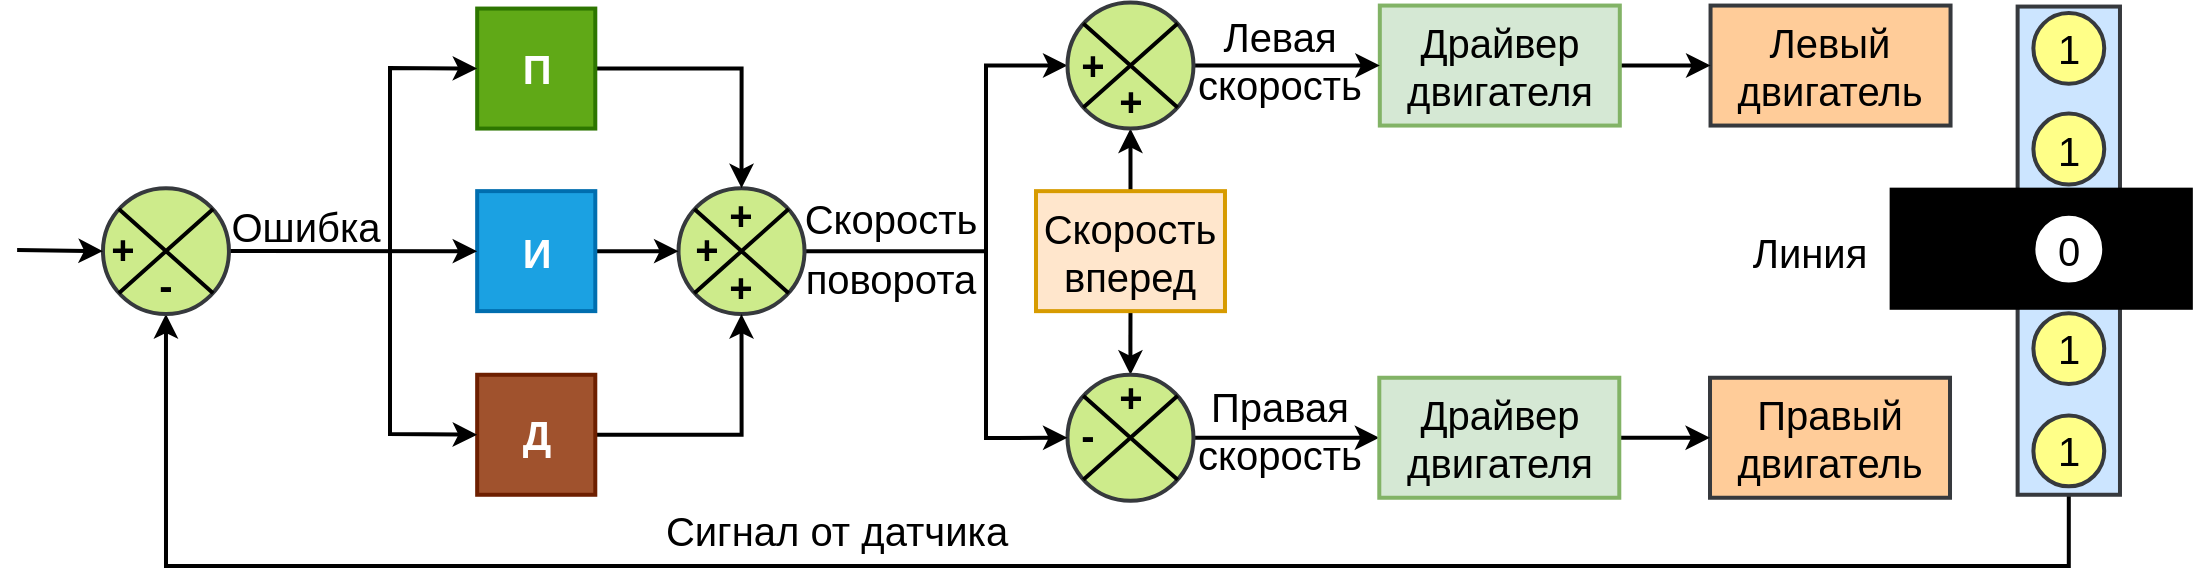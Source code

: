 <mxfile version="21.2.1" type="device">
  <diagram name="Page-1" id="Cj-V_x_v1ogrPbI0qBQC">
    <mxGraphModel dx="1404" dy="806" grid="1" gridSize="3.937" guides="1" tooltips="1" connect="1" arrows="1" fold="1" page="1" pageScale="1" pageWidth="1169" pageHeight="827" math="0" shadow="0">
      <root>
        <mxCell id="0" />
        <mxCell id="1" parent="0" />
        <mxCell id="K9fVvHNabTRs05VX11cJ-32" style="edgeStyle=orthogonalEdgeStyle;rounded=0;orthogonalLoop=1;jettySize=auto;html=1;exitX=1;exitY=0.5;exitDx=0;exitDy=0;entryX=0;entryY=0.5;entryDx=0;entryDy=0;strokeWidth=2;" parent="1" source="K9fVvHNabTRs05VX11cJ-12" target="K9fVvHNabTRs05VX11cJ-27" edge="1">
          <mxGeometry relative="1" as="geometry">
            <Array as="points">
              <mxPoint x="496" y="355" />
              <mxPoint x="496" y="262" />
            </Array>
          </mxGeometry>
        </mxCell>
        <mxCell id="K9fVvHNabTRs05VX11cJ-12" value="" style="ellipse;whiteSpace=wrap;html=1;aspect=fixed;strokeWidth=2;fillColor=#cdeb8b;strokeColor=#36393d;" parent="1" vertex="1">
          <mxGeometry x="342.26" y="323.07" width="62.99" height="62.99" as="geometry" />
        </mxCell>
        <mxCell id="K9fVvHNabTRs05VX11cJ-49" style="edgeStyle=orthogonalEdgeStyle;rounded=0;orthogonalLoop=1;jettySize=auto;html=1;exitX=0.5;exitY=1;exitDx=0;exitDy=0;entryX=0.5;entryY=1;entryDx=0;entryDy=0;strokeWidth=2;" parent="1" source="K9fVvHNabTRs05VX11cJ-8" target="K9fVvHNabTRs05VX11cJ-20" edge="1">
          <mxGeometry relative="1" as="geometry">
            <Array as="points">
              <mxPoint x="1037" y="512" />
              <mxPoint x="86" y="512" />
            </Array>
          </mxGeometry>
        </mxCell>
        <mxCell id="K9fVvHNabTRs05VX11cJ-8" value="" style="rounded=0;whiteSpace=wrap;html=1;fillColor=#cce5ff;strokeColor=#36393d;strokeWidth=2;" parent="1" vertex="1">
          <mxGeometry x="1011.81" y="232.28" width="51.18" height="244.1" as="geometry" />
        </mxCell>
        <mxCell id="K9fVvHNabTRs05VX11cJ-5" value="" style="rounded=0;whiteSpace=wrap;html=1;fillColor=#000000;strokeWidth=2;" parent="1" vertex="1">
          <mxGeometry x="948.82" y="323.83" width="149.6" height="59.06" as="geometry" />
        </mxCell>
        <mxCell id="OgcWA86P0u7zVFdbIbJ7-5" value="1" style="ellipse;whiteSpace=wrap;html=1;aspect=fixed;fontSize=20;fillColor=#ffff88;strokeColor=#36393d;strokeWidth=2;" parent="1" vertex="1">
          <mxGeometry x="1019.688" y="235.468" width="35.43" height="35.43" as="geometry" />
        </mxCell>
        <mxCell id="K9fVvHNabTRs05VX11cJ-1" value="1" style="ellipse;whiteSpace=wrap;html=1;aspect=fixed;fontSize=20;fillColor=#ffff88;strokeColor=#36393d;strokeWidth=2;" parent="1" vertex="1">
          <mxGeometry x="1019.695" y="285.795" width="35.43" height="35.43" as="geometry" />
        </mxCell>
        <mxCell id="K9fVvHNabTRs05VX11cJ-2" value="0" style="ellipse;whiteSpace=wrap;html=1;aspect=fixed;fontSize=20;strokeWidth=2;" parent="1" vertex="1">
          <mxGeometry x="1019.692" y="335.882" width="35.43" height="35.43" as="geometry" />
        </mxCell>
        <mxCell id="K9fVvHNabTRs05VX11cJ-3" value="1" style="ellipse;whiteSpace=wrap;html=1;aspect=fixed;fontSize=20;fillColor=#ffff88;strokeColor=#36393d;strokeWidth=2;" parent="1" vertex="1">
          <mxGeometry x="1019.689" y="385.569" width="35.43" height="35.43" as="geometry" />
        </mxCell>
        <mxCell id="K9fVvHNabTRs05VX11cJ-4" value="1" style="ellipse;whiteSpace=wrap;html=1;aspect=fixed;fontSize=20;fillColor=#ffff88;strokeColor=#36393d;strokeWidth=2;" parent="1" vertex="1">
          <mxGeometry x="1019.696" y="436.746" width="35.43" height="35.43" as="geometry" />
        </mxCell>
        <mxCell id="K9fVvHNabTRs05VX11cJ-6" value="&lt;font style=&quot;font-size: 20px;&quot;&gt;Левый двигатель&lt;/font&gt;" style="rounded=0;whiteSpace=wrap;html=1;fillColor=#ffcc99;strokeColor=#36393d;strokeWidth=2;" parent="1" vertex="1">
          <mxGeometry x="858.27" y="231.78" width="120" height="60" as="geometry" />
        </mxCell>
        <mxCell id="K9fVvHNabTRs05VX11cJ-7" value="&lt;font style=&quot;font-size: 20px;&quot;&gt;Правый двигатель&lt;/font&gt;" style="rounded=0;whiteSpace=wrap;html=1;fillColor=#ffcc99;strokeColor=#36393d;strokeWidth=2;" parent="1" vertex="1">
          <mxGeometry x="858.007" y="417.877" width="120" height="60" as="geometry" />
        </mxCell>
        <mxCell id="K9fVvHNabTRs05VX11cJ-48" style="edgeStyle=orthogonalEdgeStyle;rounded=0;orthogonalLoop=1;jettySize=auto;html=1;exitX=1;exitY=0.5;exitDx=0;exitDy=0;entryX=0;entryY=0.5;entryDx=0;entryDy=0;strokeWidth=2;" parent="1" source="K9fVvHNabTRs05VX11cJ-9" target="K9fVvHNabTRs05VX11cJ-6" edge="1">
          <mxGeometry relative="1" as="geometry" />
        </mxCell>
        <mxCell id="K9fVvHNabTRs05VX11cJ-9" value="&lt;font style=&quot;font-size: 20px;&quot;&gt;Драйвер двигателя&lt;/font&gt;" style="rounded=0;whiteSpace=wrap;html=1;strokeWidth=2;fillColor=#d5e8d4;strokeColor=#82b366;" parent="1" vertex="1">
          <mxGeometry x="692.91" y="231.78" width="120" height="60" as="geometry" />
        </mxCell>
        <mxCell id="K9fVvHNabTRs05VX11cJ-35" style="edgeStyle=orthogonalEdgeStyle;rounded=0;orthogonalLoop=1;jettySize=auto;html=1;exitX=0.5;exitY=0;exitDx=0;exitDy=0;entryX=0.5;entryY=1;entryDx=0;entryDy=0;strokeWidth=2;" parent="1" source="K9fVvHNabTRs05VX11cJ-10" target="K9fVvHNabTRs05VX11cJ-27" edge="1">
          <mxGeometry relative="1" as="geometry" />
        </mxCell>
        <mxCell id="K9fVvHNabTRs05VX11cJ-36" style="edgeStyle=orthogonalEdgeStyle;rounded=0;orthogonalLoop=1;jettySize=auto;html=1;exitX=0.5;exitY=1;exitDx=0;exitDy=0;strokeWidth=2;" parent="1" source="K9fVvHNabTRs05VX11cJ-10" target="K9fVvHNabTRs05VX11cJ-29" edge="1">
          <mxGeometry relative="1" as="geometry" />
        </mxCell>
        <mxCell id="K9fVvHNabTRs05VX11cJ-10" value="&lt;font style=&quot;font-size: 20px;&quot;&gt;Скорость вперед&lt;/font&gt;" style="rounded=0;whiteSpace=wrap;html=1;strokeWidth=2;fillColor=#ffe6cc;strokeColor=#d79b00;" parent="1" vertex="1">
          <mxGeometry x="521" y="324.57" width="94.49" height="60" as="geometry" />
        </mxCell>
        <mxCell id="K9fVvHNabTRs05VX11cJ-11" value="" style="shape=umlDestroy;whiteSpace=wrap;html=1;strokeWidth=2;targetShapes=umlLifeline;" parent="1" vertex="1">
          <mxGeometry x="350.17" y="333.55" width="47.17" height="42.03" as="geometry" />
        </mxCell>
        <mxCell id="K9fVvHNabTRs05VX11cJ-17" style="edgeStyle=orthogonalEdgeStyle;rounded=0;orthogonalLoop=1;jettySize=auto;html=1;exitX=1;exitY=0.5;exitDx=0;exitDy=0;entryX=0.5;entryY=0;entryDx=0;entryDy=0;strokeWidth=2;" parent="1" source="K9fVvHNabTRs05VX11cJ-13" target="K9fVvHNabTRs05VX11cJ-12" edge="1">
          <mxGeometry relative="1" as="geometry" />
        </mxCell>
        <mxCell id="K9fVvHNabTRs05VX11cJ-13" value="&lt;font style=&quot;font-size: 20px;&quot;&gt;&lt;b&gt;П&lt;/b&gt;&lt;/font&gt;" style="rounded=0;whiteSpace=wrap;html=1;strokeWidth=2;fillColor=#60a917;fontColor=#ffffff;strokeColor=#2D7600;" parent="1" vertex="1">
          <mxGeometry x="241.59" y="233.28" width="59.06" height="60" as="geometry" />
        </mxCell>
        <mxCell id="K9fVvHNabTRs05VX11cJ-18" style="edgeStyle=orthogonalEdgeStyle;rounded=0;orthogonalLoop=1;jettySize=auto;html=1;exitX=1;exitY=0.5;exitDx=0;exitDy=0;entryX=0;entryY=0.5;entryDx=0;entryDy=0;strokeWidth=2;" parent="1" source="K9fVvHNabTRs05VX11cJ-14" target="K9fVvHNabTRs05VX11cJ-12" edge="1">
          <mxGeometry relative="1" as="geometry" />
        </mxCell>
        <mxCell id="K9fVvHNabTRs05VX11cJ-14" value="&lt;font style=&quot;font-size: 20px;&quot;&gt;&lt;b&gt;И&lt;/b&gt;&lt;/font&gt;" style="rounded=0;whiteSpace=wrap;html=1;strokeWidth=2;fillColor=#1ba1e2;fontColor=#ffffff;strokeColor=#006EAF;" parent="1" vertex="1">
          <mxGeometry x="241.587" y="324.567" width="59.06" height="60" as="geometry" />
        </mxCell>
        <mxCell id="K9fVvHNabTRs05VX11cJ-19" style="edgeStyle=orthogonalEdgeStyle;rounded=0;orthogonalLoop=1;jettySize=auto;html=1;exitX=1;exitY=0.5;exitDx=0;exitDy=0;entryX=0.5;entryY=1;entryDx=0;entryDy=0;strokeWidth=2;" parent="1" source="K9fVvHNabTRs05VX11cJ-15" target="K9fVvHNabTRs05VX11cJ-12" edge="1">
          <mxGeometry relative="1" as="geometry" />
        </mxCell>
        <mxCell id="K9fVvHNabTRs05VX11cJ-15" value="&lt;font style=&quot;font-size: 20px;&quot;&gt;&lt;b&gt;Д&lt;/b&gt;&lt;/font&gt;" style="rounded=0;whiteSpace=wrap;html=1;strokeWidth=2;fillColor=#a0522d;fontColor=#ffffff;strokeColor=#6D1F00;" parent="1" vertex="1">
          <mxGeometry x="241.584" y="416.384" width="59.06" height="60" as="geometry" />
        </mxCell>
        <mxCell id="K9fVvHNabTRs05VX11cJ-22" style="edgeStyle=orthogonalEdgeStyle;rounded=0;orthogonalLoop=1;jettySize=auto;html=1;exitX=1;exitY=0.5;exitDx=0;exitDy=0;entryX=0;entryY=0.5;entryDx=0;entryDy=0;strokeWidth=2;" parent="1" source="K9fVvHNabTRs05VX11cJ-20" target="K9fVvHNabTRs05VX11cJ-14" edge="1">
          <mxGeometry relative="1" as="geometry" />
        </mxCell>
        <mxCell id="K9fVvHNabTRs05VX11cJ-20" value="" style="ellipse;whiteSpace=wrap;html=1;aspect=fixed;strokeWidth=2;fillColor=#cdeb8b;strokeColor=#36393d;" parent="1" vertex="1">
          <mxGeometry x="54.487" y="323.067" width="62.99" height="62.99" as="geometry" />
        </mxCell>
        <mxCell id="K9fVvHNabTRs05VX11cJ-21" value="" style="shape=umlDestroy;whiteSpace=wrap;html=1;strokeWidth=2;targetShapes=umlLifeline;" parent="1" vertex="1">
          <mxGeometry x="62.397" y="333.547" width="47.17" height="42.03" as="geometry" />
        </mxCell>
        <mxCell id="K9fVvHNabTRs05VX11cJ-23" value="" style="endArrow=classic;startArrow=classic;html=1;rounded=0;entryX=0;entryY=0.5;entryDx=0;entryDy=0;strokeWidth=2;exitX=0;exitY=0.5;exitDx=0;exitDy=0;" parent="1" source="K9fVvHNabTRs05VX11cJ-15" target="K9fVvHNabTRs05VX11cJ-13" edge="1">
          <mxGeometry width="50" height="50" relative="1" as="geometry">
            <mxPoint x="224" y="446" as="sourcePoint" />
            <mxPoint x="249.59" y="263.28" as="targetPoint" />
            <Array as="points">
              <mxPoint x="198" y="446" />
              <mxPoint x="198" y="263" />
            </Array>
          </mxGeometry>
        </mxCell>
        <mxCell id="K9fVvHNabTRs05VX11cJ-24" value="&lt;font style=&quot;font-size: 20px;&quot;&gt;Ошибка&lt;/font&gt;" style="text;html=1;strokeColor=none;fillColor=none;align=center;verticalAlign=middle;whiteSpace=wrap;rounded=0;strokeWidth=2;fontSize=20;" parent="1" vertex="1">
          <mxGeometry x="126.48" y="326.77" width="60" height="30" as="geometry" />
        </mxCell>
        <mxCell id="K9fVvHNabTRs05VX11cJ-25" value="" style="endArrow=classic;html=1;rounded=0;entryX=0;entryY=0.5;entryDx=0;entryDy=0;strokeWidth=2;" parent="1" target="K9fVvHNabTRs05VX11cJ-20" edge="1">
          <mxGeometry width="50" height="50" relative="1" as="geometry">
            <mxPoint x="11.56" y="354" as="sourcePoint" />
            <mxPoint x="356.56" y="343" as="targetPoint" />
          </mxGeometry>
        </mxCell>
        <mxCell id="K9fVvHNabTRs05VX11cJ-40" style="edgeStyle=orthogonalEdgeStyle;rounded=0;orthogonalLoop=1;jettySize=auto;html=1;exitX=1;exitY=0.5;exitDx=0;exitDy=0;entryX=0;entryY=0.5;entryDx=0;entryDy=0;strokeWidth=2;" parent="1" source="K9fVvHNabTRs05VX11cJ-27" target="K9fVvHNabTRs05VX11cJ-9" edge="1">
          <mxGeometry relative="1" as="geometry" />
        </mxCell>
        <mxCell id="K9fVvHNabTRs05VX11cJ-27" value="" style="ellipse;whiteSpace=wrap;html=1;aspect=fixed;strokeWidth=2;fillColor=#cdeb8b;strokeColor=#36393d;" parent="1" vertex="1">
          <mxGeometry x="536.747" y="230.287" width="62.99" height="62.99" as="geometry" />
        </mxCell>
        <mxCell id="K9fVvHNabTRs05VX11cJ-28" value="" style="shape=umlDestroy;whiteSpace=wrap;html=1;strokeWidth=2;targetShapes=umlLifeline;" parent="1" vertex="1">
          <mxGeometry x="544.657" y="240.767" width="47.17" height="42.03" as="geometry" />
        </mxCell>
        <mxCell id="K9fVvHNabTRs05VX11cJ-45" style="edgeStyle=orthogonalEdgeStyle;rounded=0;orthogonalLoop=1;jettySize=auto;html=1;exitX=1;exitY=0.5;exitDx=0;exitDy=0;entryX=0;entryY=0.5;entryDx=0;entryDy=0;strokeWidth=2;" parent="1" source="K9fVvHNabTRs05VX11cJ-29" target="K9fVvHNabTRs05VX11cJ-44" edge="1">
          <mxGeometry relative="1" as="geometry" />
        </mxCell>
        <mxCell id="K9fVvHNabTRs05VX11cJ-29" value="" style="ellipse;whiteSpace=wrap;html=1;aspect=fixed;strokeWidth=2;fillColor=#cdeb8b;strokeColor=#36393d;" parent="1" vertex="1">
          <mxGeometry x="536.744" y="416.384" width="62.99" height="62.99" as="geometry" />
        </mxCell>
        <mxCell id="K9fVvHNabTRs05VX11cJ-30" value="" style="shape=umlDestroy;whiteSpace=wrap;html=1;strokeWidth=2;targetShapes=umlLifeline;" parent="1" vertex="1">
          <mxGeometry x="544.654" y="426.864" width="47.17" height="42.03" as="geometry" />
        </mxCell>
        <mxCell id="K9fVvHNabTRs05VX11cJ-33" value="&lt;p style=&quot;line-height: 150%; font-size: 20px;&quot;&gt;Скорость&lt;br style=&quot;font-size: 20px;&quot;&gt;поворота&lt;/p&gt;" style="text;html=1;align=center;verticalAlign=middle;resizable=0;points=[];autosize=1;strokeColor=none;fillColor=none;spacing=0;spacingTop=2;strokeWidth=2;fontSize=20;" parent="1" vertex="1">
          <mxGeometry x="396.338" y="297.291" width="102.362" height="110.236" as="geometry" />
        </mxCell>
        <mxCell id="K9fVvHNabTRs05VX11cJ-34" value="" style="endArrow=classic;html=1;rounded=0;entryX=0;entryY=0.5;entryDx=0;entryDy=0;strokeWidth=2;" parent="1" target="K9fVvHNabTRs05VX11cJ-29" edge="1">
          <mxGeometry width="50" height="50" relative="1" as="geometry">
            <mxPoint x="496" y="354" as="sourcePoint" />
            <mxPoint x="534" y="283" as="targetPoint" />
            <Array as="points">
              <mxPoint x="496" y="448" />
            </Array>
          </mxGeometry>
        </mxCell>
        <mxCell id="K9fVvHNabTRs05VX11cJ-43" value="Левая скорость" style="text;html=1;strokeColor=none;fillColor=none;align=center;verticalAlign=middle;whiteSpace=wrap;rounded=0;spacingTop=-2;strokeWidth=2;fontSize=20;" parent="1" vertex="1">
          <mxGeometry x="613.11" y="244.78" width="60" height="30" as="geometry" />
        </mxCell>
        <mxCell id="K9fVvHNabTRs05VX11cJ-47" style="edgeStyle=orthogonalEdgeStyle;rounded=0;orthogonalLoop=1;jettySize=auto;html=1;exitX=1;exitY=0.5;exitDx=0;exitDy=0;entryX=0;entryY=0.5;entryDx=0;entryDy=0;strokeWidth=2;" parent="1" source="K9fVvHNabTRs05VX11cJ-44" target="K9fVvHNabTRs05VX11cJ-7" edge="1">
          <mxGeometry relative="1" as="geometry" />
        </mxCell>
        <mxCell id="K9fVvHNabTRs05VX11cJ-44" value="&lt;font style=&quot;font-size: 20px;&quot;&gt;Драйвер двигателя&lt;/font&gt;" style="rounded=0;whiteSpace=wrap;html=1;strokeWidth=2;fillColor=#d5e8d4;strokeColor=#82b366;" parent="1" vertex="1">
          <mxGeometry x="692.647" y="417.877" width="120" height="60" as="geometry" />
        </mxCell>
        <mxCell id="K9fVvHNabTRs05VX11cJ-46" value="Правая скорость" style="text;html=1;strokeColor=none;fillColor=none;align=center;verticalAlign=middle;whiteSpace=wrap;rounded=0;spacingTop=-2;strokeWidth=2;fontSize=20;" parent="1" vertex="1">
          <mxGeometry x="612.85" y="429.88" width="60" height="30" as="geometry" />
        </mxCell>
        <mxCell id="K9fVvHNabTRs05VX11cJ-52" value="+" style="text;html=1;strokeColor=none;fillColor=none;align=center;verticalAlign=middle;whiteSpace=wrap;rounded=0;fontSize=20;fontStyle=1" parent="1" vertex="1">
          <mxGeometry x="54.487" y="343.627" width="20.97" height="17.95" as="geometry" />
        </mxCell>
        <mxCell id="K9fVvHNabTRs05VX11cJ-53" value="-" style="text;html=1;strokeColor=none;fillColor=none;align=center;verticalAlign=middle;whiteSpace=wrap;rounded=0;fontSize=20;fontStyle=1" parent="1" vertex="1">
          <mxGeometry x="76.03" y="361.58" width="19.9" height="19.8" as="geometry" />
        </mxCell>
        <mxCell id="K9fVvHNabTRs05VX11cJ-54" value="+" style="text;html=1;strokeColor=none;fillColor=none;align=center;verticalAlign=middle;whiteSpace=wrap;rounded=0;fontSize=20;fontStyle=1" parent="1" vertex="1">
          <mxGeometry x="363.267" y="326.767" width="20.97" height="17.95" as="geometry" />
        </mxCell>
        <mxCell id="K9fVvHNabTRs05VX11cJ-55" value="+" style="text;html=1;strokeColor=none;fillColor=none;align=center;verticalAlign=middle;whiteSpace=wrap;rounded=0;fontSize=20;fontStyle=1" parent="1" vertex="1">
          <mxGeometry x="363.274" y="363.434" width="20.97" height="17.95" as="geometry" />
        </mxCell>
        <mxCell id="K9fVvHNabTRs05VX11cJ-56" value="+" style="text;html=1;strokeColor=none;fillColor=none;align=center;verticalAlign=middle;whiteSpace=wrap;rounded=0;fontSize=20;fontStyle=1" parent="1" vertex="1">
          <mxGeometry x="346.207" y="343.627" width="20.97" height="17.95" as="geometry" />
        </mxCell>
        <mxCell id="K9fVvHNabTRs05VX11cJ-57" value="+" style="text;html=1;strokeColor=none;fillColor=none;align=center;verticalAlign=middle;whiteSpace=wrap;rounded=0;fontSize=20;fontStyle=1" parent="1" vertex="1">
          <mxGeometry x="557.754" y="269.894" width="20.97" height="17.95" as="geometry" />
        </mxCell>
        <mxCell id="K9fVvHNabTRs05VX11cJ-58" value="+" style="text;html=1;strokeColor=none;fillColor=none;align=center;verticalAlign=middle;whiteSpace=wrap;rounded=0;fontSize=20;fontStyle=1" parent="1" vertex="1">
          <mxGeometry x="557.741" y="417.881" width="20.97" height="17.95" as="geometry" />
        </mxCell>
        <mxCell id="K9fVvHNabTRs05VX11cJ-59" value="+" style="text;html=1;strokeColor=none;fillColor=none;align=center;verticalAlign=middle;whiteSpace=wrap;rounded=0;fontSize=20;fontStyle=1" parent="1" vertex="1">
          <mxGeometry x="539.118" y="251.948" width="20.97" height="17.95" as="geometry" />
        </mxCell>
        <mxCell id="K9fVvHNabTRs05VX11cJ-60" value="-" style="text;html=1;strokeColor=none;fillColor=none;align=center;verticalAlign=middle;whiteSpace=wrap;rounded=0;fontSize=20;fontStyle=1" parent="1" vertex="1">
          <mxGeometry x="536.747" y="435.827" width="19.9" height="19.8" as="geometry" />
        </mxCell>
        <mxCell id="K9fVvHNabTRs05VX11cJ-61" value="&lt;font style=&quot;font-size: 20px;&quot;&gt;Линия&lt;/font&gt;" style="text;html=1;strokeColor=none;fillColor=none;align=center;verticalAlign=middle;whiteSpace=wrap;rounded=0;" parent="1" vertex="1">
          <mxGeometry x="877.95" y="339.56" width="60" height="30" as="geometry" />
        </mxCell>
        <mxCell id="K9fVvHNabTRs05VX11cJ-62" value="&lt;font style=&quot;font-size: 20px;&quot;&gt;Сигнал от датчика&lt;/font&gt;" style="text;html=1;strokeColor=none;fillColor=none;align=center;verticalAlign=middle;whiteSpace=wrap;rounded=0;fontSize=20;" parent="1" vertex="1">
          <mxGeometry x="318.9" y="479.37" width="204.72" height="30" as="geometry" />
        </mxCell>
      </root>
    </mxGraphModel>
  </diagram>
</mxfile>

